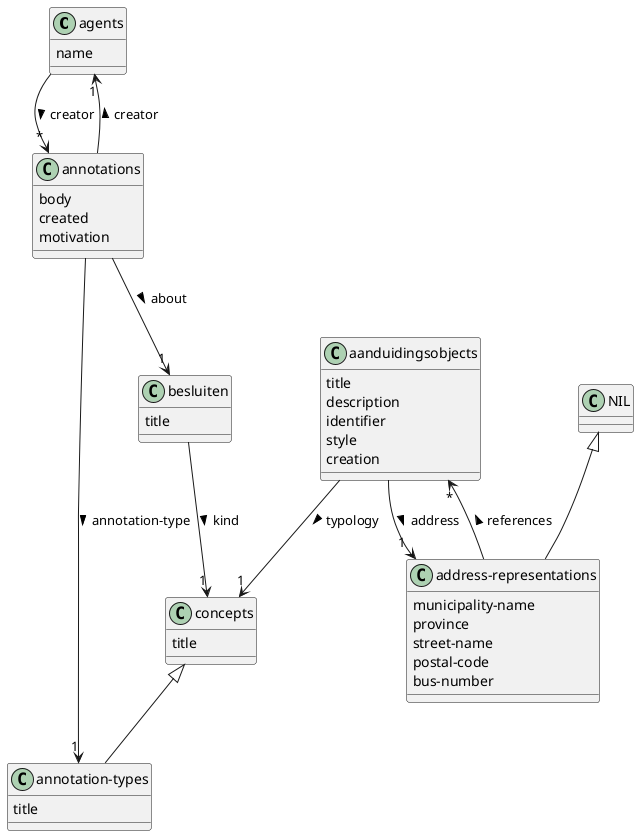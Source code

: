 @startuml
set namespaceSeparator none
class "agents"
"agents" : name
"agents" --> "*" "annotations" : creator > 
class "annotations"
"annotations" : body
"annotations" : created
"annotations" : motivation
"annotations" --> "1" "annotation-types" : annotation-type > 
"annotations" --> "1" "agents" : creator > 
"annotations" --> "1" "besluiten" : about > 
class "aanduidingsobjects"
"aanduidingsobjects" : title
"aanduidingsobjects" : description
"aanduidingsobjects" : identifier
"aanduidingsobjects" : style
"aanduidingsobjects" : creation
"aanduidingsobjects" --> "1" "address-representations" : address > 
"aanduidingsobjects" --> "1" "concepts" : typology > 
class "concepts"
"concepts" : title
class "address-representations"
"address-representations" : municipality-name
"address-representations" : province
"address-representations" : street-name
"address-representations" : postal-code
"address-representations" : bus-number
"address-representations" --> "*" "aanduidingsobjects" : references > 
"NIL" <|-- "address-representations"
class "NIL"
class "annotation-types"
"annotation-types" : title
"concepts" <|-- "annotation-types"
class "besluiten"
"besluiten" : title
"besluiten" --> "1" "concepts" : kind > 
@enduml
